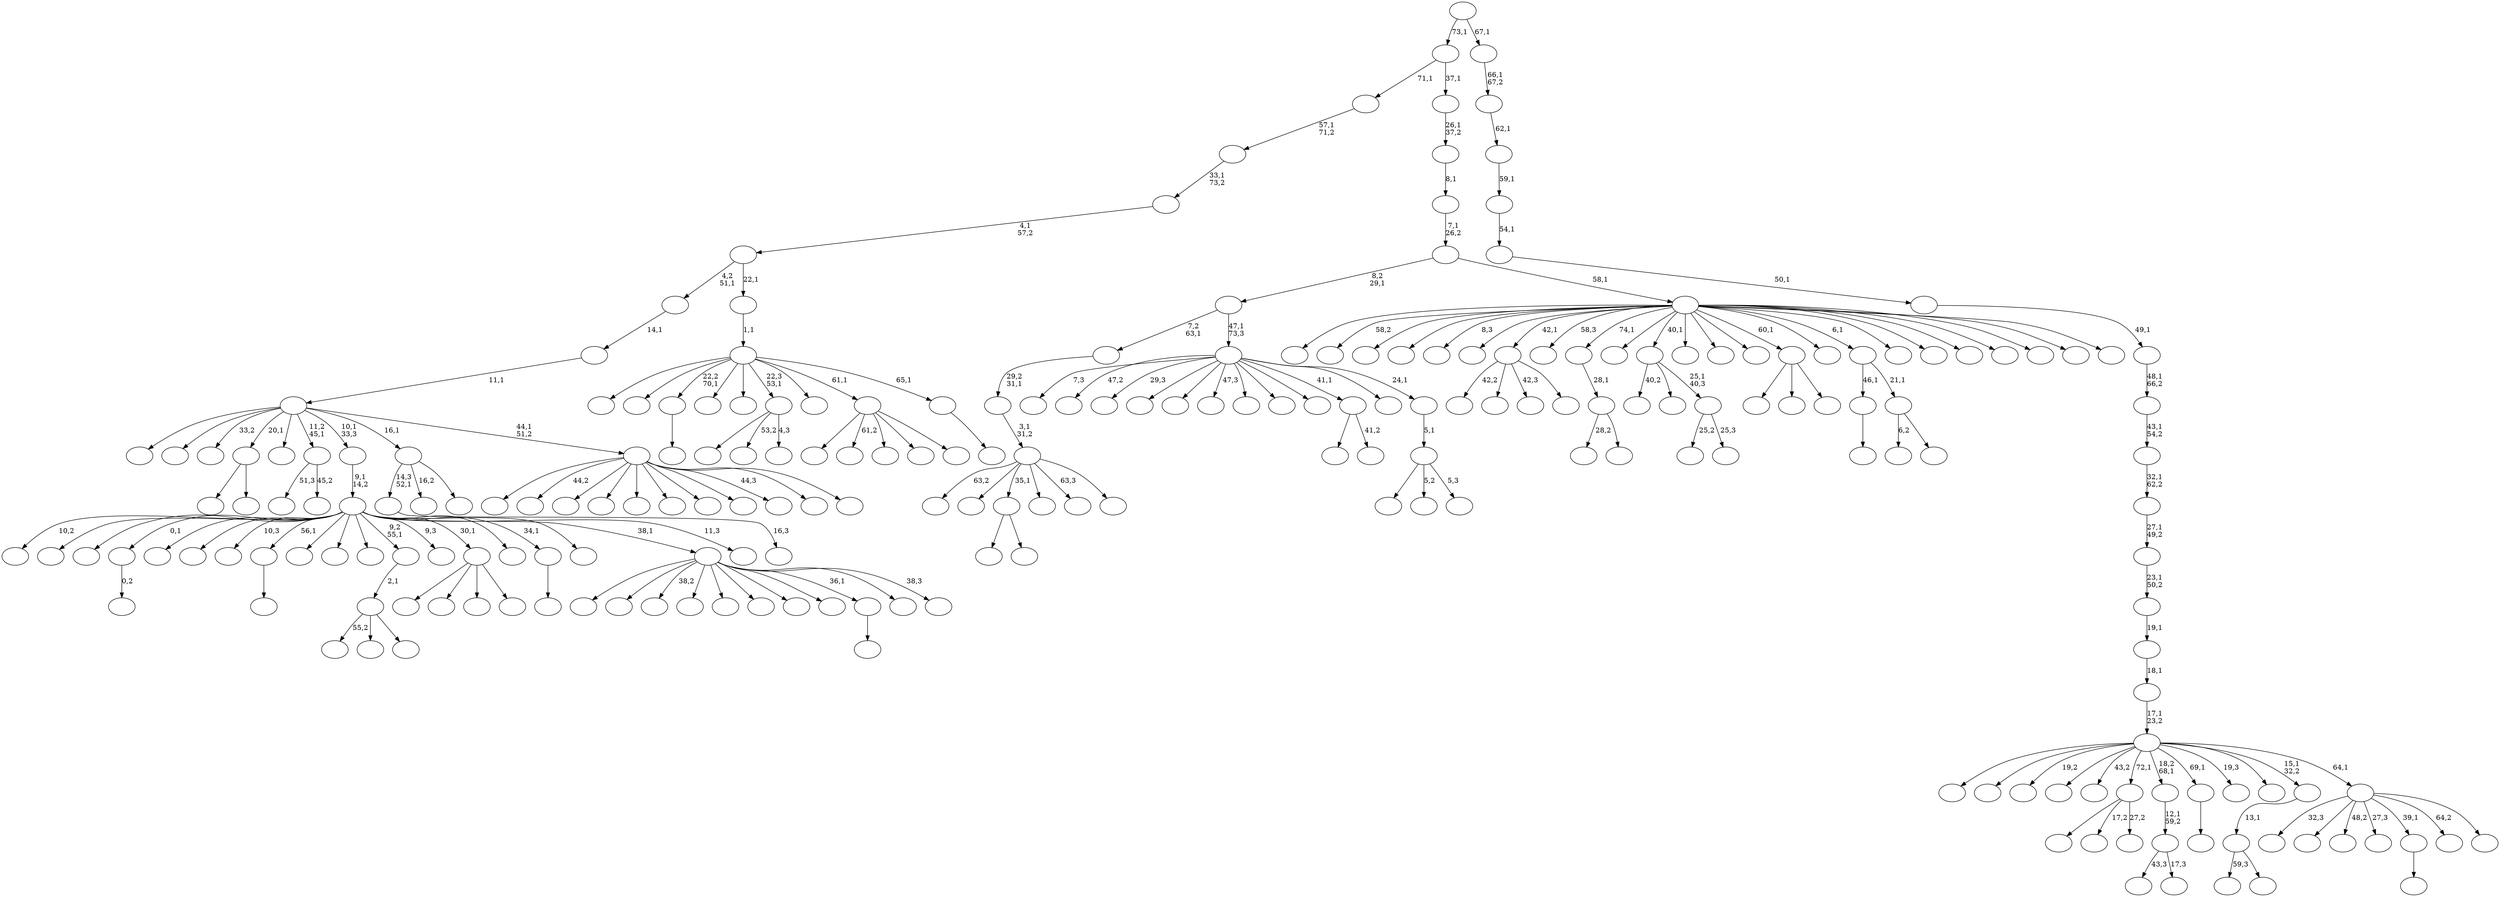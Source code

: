 digraph T {
	225 [label=""]
	224 [label=""]
	223 [label=""]
	222 [label=""]
	221 [label=""]
	220 [label=""]
	219 [label=""]
	218 [label=""]
	217 [label=""]
	216 [label=""]
	215 [label=""]
	214 [label=""]
	213 [label=""]
	212 [label=""]
	211 [label=""]
	210 [label=""]
	209 [label=""]
	208 [label=""]
	207 [label=""]
	206 [label=""]
	205 [label=""]
	204 [label=""]
	203 [label=""]
	202 [label=""]
	201 [label=""]
	200 [label=""]
	199 [label=""]
	198 [label=""]
	197 [label=""]
	196 [label=""]
	195 [label=""]
	194 [label=""]
	193 [label=""]
	192 [label=""]
	191 [label=""]
	190 [label=""]
	189 [label=""]
	188 [label=""]
	187 [label=""]
	186 [label=""]
	185 [label=""]
	184 [label=""]
	183 [label=""]
	182 [label=""]
	181 [label=""]
	180 [label=""]
	179 [label=""]
	178 [label=""]
	177 [label=""]
	176 [label=""]
	175 [label=""]
	174 [label=""]
	173 [label=""]
	172 [label=""]
	171 [label=""]
	170 [label=""]
	169 [label=""]
	168 [label=""]
	167 [label=""]
	166 [label=""]
	165 [label=""]
	164 [label=""]
	163 [label=""]
	162 [label=""]
	161 [label=""]
	160 [label=""]
	159 [label=""]
	158 [label=""]
	157 [label=""]
	156 [label=""]
	155 [label=""]
	154 [label=""]
	153 [label=""]
	152 [label=""]
	151 [label=""]
	150 [label=""]
	149 [label=""]
	148 [label=""]
	147 [label=""]
	146 [label=""]
	145 [label=""]
	144 [label=""]
	143 [label=""]
	142 [label=""]
	141 [label=""]
	140 [label=""]
	139 [label=""]
	138 [label=""]
	137 [label=""]
	136 [label=""]
	135 [label=""]
	134 [label=""]
	133 [label=""]
	132 [label=""]
	131 [label=""]
	130 [label=""]
	129 [label=""]
	128 [label=""]
	127 [label=""]
	126 [label=""]
	125 [label=""]
	124 [label=""]
	123 [label=""]
	122 [label=""]
	121 [label=""]
	120 [label=""]
	119 [label=""]
	118 [label=""]
	117 [label=""]
	116 [label=""]
	115 [label=""]
	114 [label=""]
	113 [label=""]
	112 [label=""]
	111 [label=""]
	110 [label=""]
	109 [label=""]
	108 [label=""]
	107 [label=""]
	106 [label=""]
	105 [label=""]
	104 [label=""]
	103 [label=""]
	102 [label=""]
	101 [label=""]
	100 [label=""]
	99 [label=""]
	98 [label=""]
	97 [label=""]
	96 [label=""]
	95 [label=""]
	94 [label=""]
	93 [label=""]
	92 [label=""]
	91 [label=""]
	90 [label=""]
	89 [label=""]
	88 [label=""]
	87 [label=""]
	86 [label=""]
	85 [label=""]
	84 [label=""]
	83 [label=""]
	82 [label=""]
	81 [label=""]
	80 [label=""]
	79 [label=""]
	78 [label=""]
	77 [label=""]
	76 [label=""]
	75 [label=""]
	74 [label=""]
	73 [label=""]
	72 [label=""]
	71 [label=""]
	70 [label=""]
	69 [label=""]
	68 [label=""]
	67 [label=""]
	66 [label=""]
	65 [label=""]
	64 [label=""]
	63 [label=""]
	62 [label=""]
	61 [label=""]
	60 [label=""]
	59 [label=""]
	58 [label=""]
	57 [label=""]
	56 [label=""]
	55 [label=""]
	54 [label=""]
	53 [label=""]
	52 [label=""]
	51 [label=""]
	50 [label=""]
	49 [label=""]
	48 [label=""]
	47 [label=""]
	46 [label=""]
	45 [label=""]
	44 [label=""]
	43 [label=""]
	42 [label=""]
	41 [label=""]
	40 [label=""]
	39 [label=""]
	38 [label=""]
	37 [label=""]
	36 [label=""]
	35 [label=""]
	34 [label=""]
	33 [label=""]
	32 [label=""]
	31 [label=""]
	30 [label=""]
	29 [label=""]
	28 [label=""]
	27 [label=""]
	26 [label=""]
	25 [label=""]
	24 [label=""]
	23 [label=""]
	22 [label=""]
	21 [label=""]
	20 [label=""]
	19 [label=""]
	18 [label=""]
	17 [label=""]
	16 [label=""]
	15 [label=""]
	14 [label=""]
	13 [label=""]
	12 [label=""]
	11 [label=""]
	10 [label=""]
	9 [label=""]
	8 [label=""]
	7 [label=""]
	6 [label=""]
	5 [label=""]
	4 [label=""]
	3 [label=""]
	2 [label=""]
	1 [label=""]
	0 [label=""]
	200 -> 201 [label="0,2"]
	190 -> 222 [label=""]
	190 -> 191 [label=""]
	178 -> 225 [label="42,2"]
	178 -> 220 [label=""]
	178 -> 216 [label="42,3"]
	178 -> 179 [label=""]
	166 -> 167 [label=""]
	160 -> 187 [label=""]
	160 -> 161 [label=""]
	157 -> 158 [label=""]
	155 -> 197 [label="28,2"]
	155 -> 156 [label=""]
	154 -> 155 [label="28,1"]
	144 -> 145 [label=""]
	141 -> 142 [label="16,3"]
	134 -> 212 [label=""]
	134 -> 151 [label="17,2"]
	134 -> 135 [label="27,2"]
	130 -> 182 [label="43,3"]
	130 -> 131 [label="17,3"]
	129 -> 130 [label="12,1\n59,2"]
	124 -> 150 [label="25,2"]
	124 -> 125 [label="25,3"]
	123 -> 148 [label="40,2"]
	123 -> 147 [label=""]
	123 -> 124 [label="25,1\n40,3"]
	113 -> 114 [label=""]
	102 -> 196 [label=""]
	102 -> 174 [label="53,2"]
	102 -> 103 [label="4,3"]
	100 -> 218 [label="55,2"]
	100 -> 203 [label=""]
	100 -> 101 [label=""]
	99 -> 100 [label="2,1"]
	96 -> 209 [label=""]
	96 -> 128 [label=""]
	96 -> 97 [label=""]
	90 -> 149 [label="51,3"]
	90 -> 91 [label="45,2"]
	88 -> 199 [label="6,2"]
	88 -> 89 [label=""]
	87 -> 157 [label="46,1"]
	87 -> 88 [label="21,1"]
	83 -> 84 [label=""]
	81 -> 185 [label=""]
	81 -> 183 [label=""]
	81 -> 133 [label=""]
	81 -> 82 [label=""]
	79 -> 208 [label="63,2"]
	79 -> 194 [label=""]
	79 -> 190 [label="35,1"]
	79 -> 136 [label=""]
	79 -> 119 [label="63,3"]
	79 -> 80 [label=""]
	78 -> 79 [label="3,1\n31,2"]
	77 -> 78 [label="29,2\n31,1"]
	69 -> 70 [label=""]
	65 -> 66 [label=""]
	63 -> 162 [label=""]
	63 -> 64 [label="41,2"]
	57 -> 207 [label=""]
	57 -> 173 [label=""]
	57 -> 172 [label="38,2"]
	57 -> 168 [label=""]
	57 -> 164 [label=""]
	57 -> 127 [label=""]
	57 -> 110 [label=""]
	57 -> 104 [label=""]
	57 -> 65 [label="36,1"]
	57 -> 59 [label=""]
	57 -> 58 [label="38,3"]
	53 -> 206 [label="10,2"]
	53 -> 204 [label=""]
	53 -> 202 [label=""]
	53 -> 200 [label="0,1"]
	53 -> 181 [label=""]
	53 -> 163 [label=""]
	53 -> 159 [label="10,3"]
	53 -> 144 [label="56,1"]
	53 -> 139 [label=""]
	53 -> 117 [label=""]
	53 -> 116 [label=""]
	53 -> 99 [label="9,2\n55,1"]
	53 -> 98 [label="9,3"]
	53 -> 81 [label="30,1"]
	53 -> 72 [label=""]
	53 -> 69 [label="34,1"]
	53 -> 62 [label=""]
	53 -> 57 [label="38,1"]
	53 -> 54 [label="11,3"]
	52 -> 53 [label="9,1\n14,2"]
	50 -> 176 [label=""]
	50 -> 73 [label="5,2"]
	50 -> 51 [label="5,3"]
	49 -> 50 [label="5,1"]
	48 -> 223 [label="7,3"]
	48 -> 219 [label="47,2"]
	48 -> 198 [label="29,3"]
	48 -> 186 [label=""]
	48 -> 170 [label=""]
	48 -> 152 [label="47,3"]
	48 -> 126 [label=""]
	48 -> 95 [label=""]
	48 -> 68 [label=""]
	48 -> 63 [label="41,1"]
	48 -> 55 [label=""]
	48 -> 49 [label="24,1"]
	47 -> 77 [label="7,2\n63,1"]
	47 -> 48 [label="47,1\n73,3"]
	44 -> 217 [label=""]
	44 -> 171 [label="61,2"]
	44 -> 92 [label=""]
	44 -> 86 [label=""]
	44 -> 45 [label=""]
	42 -> 141 [label="14,3\n52,1"]
	42 -> 112 [label="16,2"]
	42 -> 43 [label=""]
	40 -> 221 [label=""]
	40 -> 195 [label="44,2"]
	40 -> 177 [label=""]
	40 -> 132 [label=""]
	40 -> 120 [label=""]
	40 -> 109 [label=""]
	40 -> 74 [label=""]
	40 -> 67 [label=""]
	40 -> 56 [label="44,3"]
	40 -> 46 [label=""]
	40 -> 41 [label=""]
	39 -> 215 [label=""]
	39 -> 192 [label=""]
	39 -> 169 [label="33,2"]
	39 -> 160 [label="20,1"]
	39 -> 121 [label=""]
	39 -> 90 [label="11,2\n45,1"]
	39 -> 52 [label="10,1\n33,3"]
	39 -> 42 [label="16,1"]
	39 -> 40 [label="44,1\n51,2"]
	38 -> 39 [label="11,1"]
	37 -> 38 [label="14,1"]
	35 -> 36 [label=""]
	34 -> 188 [label=""]
	34 -> 175 [label=""]
	34 -> 166 [label="22,2\n70,1"]
	34 -> 146 [label=""]
	34 -> 122 [label=""]
	34 -> 102 [label="22,3\n53,1"]
	34 -> 93 [label=""]
	34 -> 44 [label="61,1"]
	34 -> 35 [label="65,1"]
	33 -> 34 [label="1,1"]
	32 -> 37 [label="4,2\n51,1"]
	32 -> 33 [label="22,1"]
	31 -> 32 [label="4,1\n57,2"]
	30 -> 31 [label="33,1\n73,2"]
	29 -> 30 [label="57,1\n71,2"]
	26 -> 143 [label="59,3"]
	26 -> 27 [label=""]
	25 -> 26 [label="13,1"]
	23 -> 224 [label=""]
	23 -> 211 [label="58,2"]
	23 -> 210 [label=""]
	23 -> 205 [label=""]
	23 -> 193 [label="8,3"]
	23 -> 189 [label=""]
	23 -> 178 [label="42,1"]
	23 -> 165 [label="58,3"]
	23 -> 154 [label="74,1"]
	23 -> 140 [label=""]
	23 -> 123 [label="40,1"]
	23 -> 115 [label=""]
	23 -> 108 [label=""]
	23 -> 107 [label=""]
	23 -> 96 [label="60,1"]
	23 -> 94 [label=""]
	23 -> 87 [label="6,1"]
	23 -> 85 [label=""]
	23 -> 76 [label=""]
	23 -> 75 [label=""]
	23 -> 61 [label=""]
	23 -> 60 [label=""]
	23 -> 28 [label=""]
	23 -> 24 [label=""]
	22 -> 47 [label="8,2\n29,1"]
	22 -> 23 [label="58,1"]
	21 -> 22 [label="7,1\n26,2"]
	20 -> 21 [label="8,1"]
	19 -> 20 [label="26,1\n37,2"]
	18 -> 29 [label="71,1"]
	18 -> 19 [label="37,1"]
	16 -> 213 [label="32,3"]
	16 -> 184 [label=""]
	16 -> 118 [label="48,2"]
	16 -> 106 [label="27,3"]
	16 -> 83 [label="39,1"]
	16 -> 71 [label="64,2"]
	16 -> 17 [label=""]
	15 -> 214 [label=""]
	15 -> 180 [label=""]
	15 -> 153 [label="19,2"]
	15 -> 138 [label=""]
	15 -> 137 [label="43,2"]
	15 -> 134 [label="72,1"]
	15 -> 129 [label="18,2\n68,1"]
	15 -> 113 [label="69,1"]
	15 -> 111 [label="19,3"]
	15 -> 105 [label=""]
	15 -> 25 [label="15,1\n32,2"]
	15 -> 16 [label="64,1"]
	14 -> 15 [label="17,1\n23,2"]
	13 -> 14 [label="18,1"]
	12 -> 13 [label="19,1"]
	11 -> 12 [label="23,1\n50,2"]
	10 -> 11 [label="27,1\n49,2"]
	9 -> 10 [label="32,1\n62,2"]
	8 -> 9 [label="43,1\n54,2"]
	7 -> 8 [label="48,1\n66,2"]
	6 -> 7 [label="49,1"]
	5 -> 6 [label="50,1"]
	4 -> 5 [label="54,1"]
	3 -> 4 [label="59,1"]
	2 -> 3 [label="62,1"]
	1 -> 2 [label="66,1\n67,2"]
	0 -> 18 [label="73,1"]
	0 -> 1 [label="67,1"]
}
